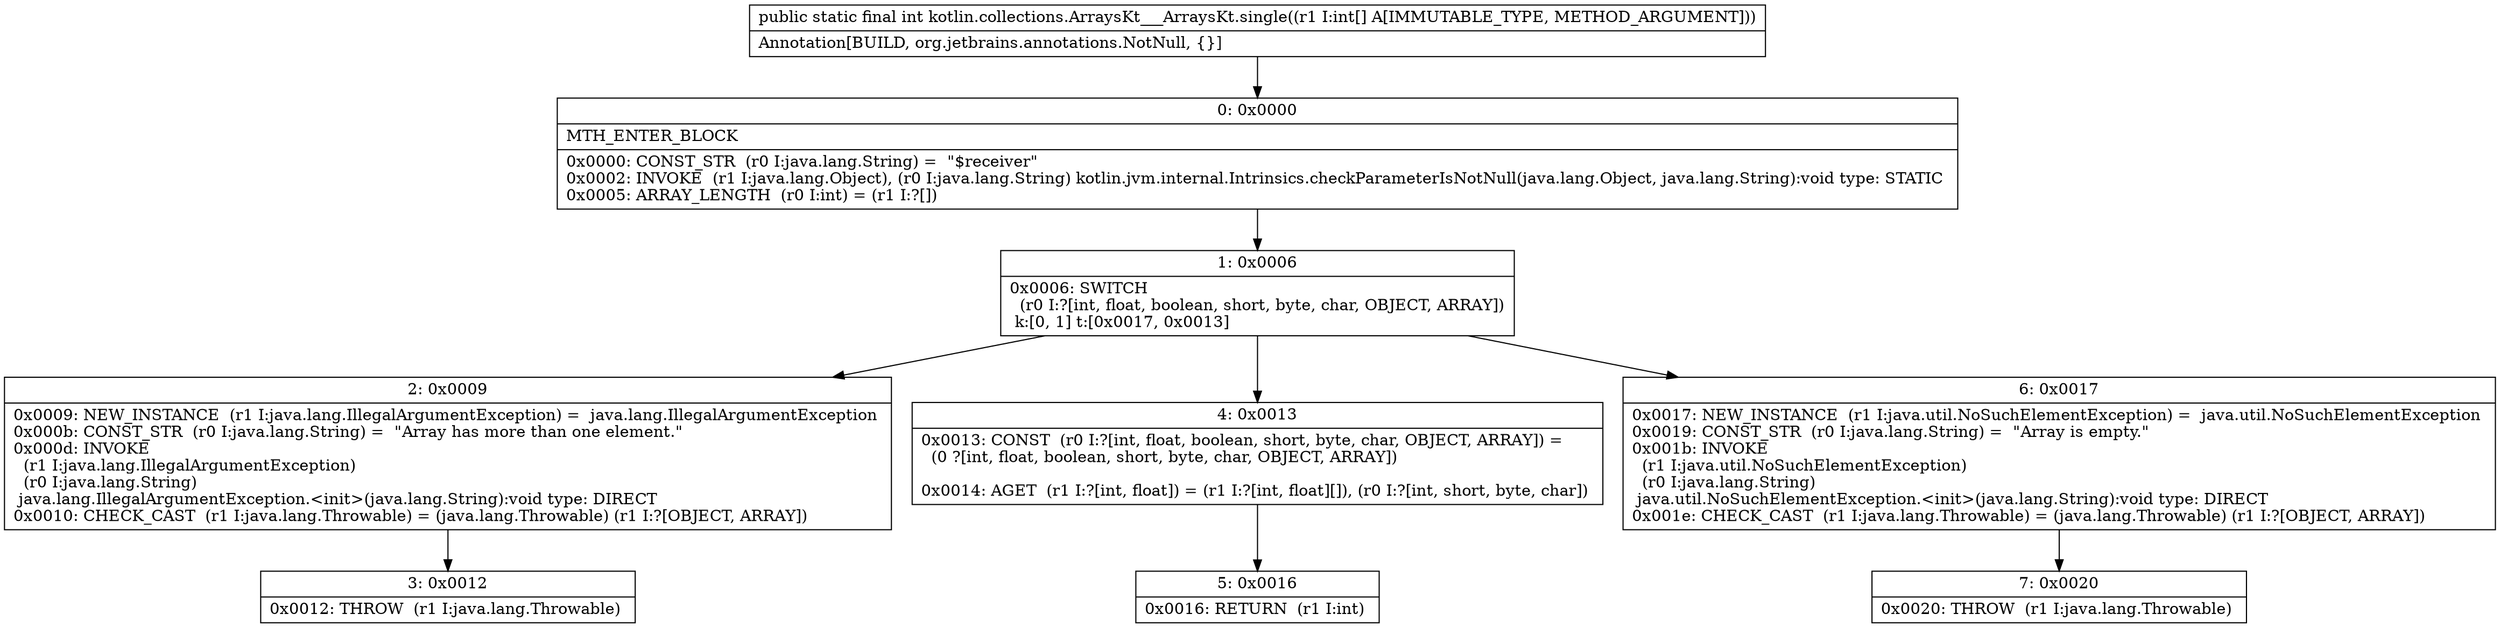 digraph "CFG forkotlin.collections.ArraysKt___ArraysKt.single([I)I" {
Node_0 [shape=record,label="{0\:\ 0x0000|MTH_ENTER_BLOCK\l|0x0000: CONST_STR  (r0 I:java.lang.String) =  \"$receiver\" \l0x0002: INVOKE  (r1 I:java.lang.Object), (r0 I:java.lang.String) kotlin.jvm.internal.Intrinsics.checkParameterIsNotNull(java.lang.Object, java.lang.String):void type: STATIC \l0x0005: ARRAY_LENGTH  (r0 I:int) = (r1 I:?[]) \l}"];
Node_1 [shape=record,label="{1\:\ 0x0006|0x0006: SWITCH  \l  (r0 I:?[int, float, boolean, short, byte, char, OBJECT, ARRAY])\l k:[0, 1] t:[0x0017, 0x0013] \l}"];
Node_2 [shape=record,label="{2\:\ 0x0009|0x0009: NEW_INSTANCE  (r1 I:java.lang.IllegalArgumentException) =  java.lang.IllegalArgumentException \l0x000b: CONST_STR  (r0 I:java.lang.String) =  \"Array has more than one element.\" \l0x000d: INVOKE  \l  (r1 I:java.lang.IllegalArgumentException)\l  (r0 I:java.lang.String)\l java.lang.IllegalArgumentException.\<init\>(java.lang.String):void type: DIRECT \l0x0010: CHECK_CAST  (r1 I:java.lang.Throwable) = (java.lang.Throwable) (r1 I:?[OBJECT, ARRAY]) \l}"];
Node_3 [shape=record,label="{3\:\ 0x0012|0x0012: THROW  (r1 I:java.lang.Throwable) \l}"];
Node_4 [shape=record,label="{4\:\ 0x0013|0x0013: CONST  (r0 I:?[int, float, boolean, short, byte, char, OBJECT, ARRAY]) = \l  (0 ?[int, float, boolean, short, byte, char, OBJECT, ARRAY])\l \l0x0014: AGET  (r1 I:?[int, float]) = (r1 I:?[int, float][]), (r0 I:?[int, short, byte, char]) \l}"];
Node_5 [shape=record,label="{5\:\ 0x0016|0x0016: RETURN  (r1 I:int) \l}"];
Node_6 [shape=record,label="{6\:\ 0x0017|0x0017: NEW_INSTANCE  (r1 I:java.util.NoSuchElementException) =  java.util.NoSuchElementException \l0x0019: CONST_STR  (r0 I:java.lang.String) =  \"Array is empty.\" \l0x001b: INVOKE  \l  (r1 I:java.util.NoSuchElementException)\l  (r0 I:java.lang.String)\l java.util.NoSuchElementException.\<init\>(java.lang.String):void type: DIRECT \l0x001e: CHECK_CAST  (r1 I:java.lang.Throwable) = (java.lang.Throwable) (r1 I:?[OBJECT, ARRAY]) \l}"];
Node_7 [shape=record,label="{7\:\ 0x0020|0x0020: THROW  (r1 I:java.lang.Throwable) \l}"];
MethodNode[shape=record,label="{public static final int kotlin.collections.ArraysKt___ArraysKt.single((r1 I:int[] A[IMMUTABLE_TYPE, METHOD_ARGUMENT]))  | Annotation[BUILD, org.jetbrains.annotations.NotNull, \{\}]\l}"];
MethodNode -> Node_0;
Node_0 -> Node_1;
Node_1 -> Node_2;
Node_1 -> Node_4;
Node_1 -> Node_6;
Node_2 -> Node_3;
Node_4 -> Node_5;
Node_6 -> Node_7;
}

